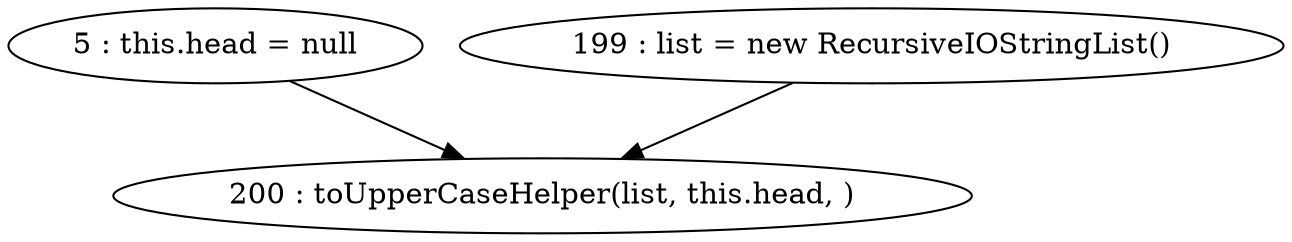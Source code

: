 digraph G {
"5 : this.head = null"
"5 : this.head = null" -> "200 : toUpperCaseHelper(list, this.head, )"
"199 : list = new RecursiveIOStringList()"
"199 : list = new RecursiveIOStringList()" -> "200 : toUpperCaseHelper(list, this.head, )"
"200 : toUpperCaseHelper(list, this.head, )"
}
